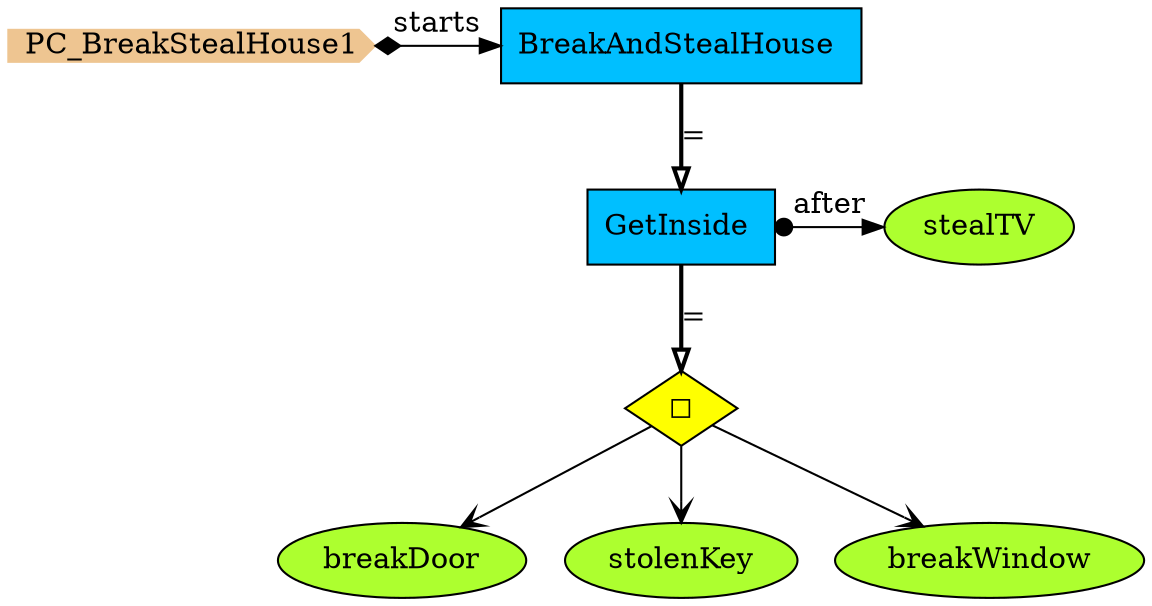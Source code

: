 digraph {
StartN_ [shape = cds,color=burlywood2,style=filled,height=.2,width=.2, label =PC_BreakStealHouse1];
BreakAndStealHouse [shape=box,fillcolor=deepskyblue,style = filled,label="BreakAndStealHouse "];
breakDoor [shape=ellipse,fillcolor=greenyellow,style = filled,label="breakDoor"];
stolenKey [shape=ellipse,fillcolor=greenyellow,style = filled,label="stolenKey"];
OpGetInside [shape=diamond,fillcolor=yellow,style = filled,label="◻︎"];
stealTV [shape=ellipse,fillcolor=greenyellow,style = filled,label="stealTV"];
breakWindow [shape=ellipse,fillcolor=greenyellow,style = filled,label="breakWindow"];
GetInside [shape=box,fillcolor=deepskyblue,style = filled,label="GetInside "];

{rank=same;stealTV,GetInside}
{rank=same;BreakAndStealHouse,StartN_}

OpGetInside->stolenKey[arrowhead="open"];
OpGetInside->breakDoor[arrowhead="open"];
StartN_->BreakAndStealHouse[arrowtail=diamond,dir=both,label="starts"];
BreakAndStealHouse->GetInside[arrowhead="onormal",penwidth=2,label="="];
GetInside->OpGetInside[arrowhead="onormal",penwidth=2,label="="];
GetInside->stealTV[arrowtail=dot,dir=both,label="after"];
OpGetInside->breakWindow[arrowhead="open"];
}